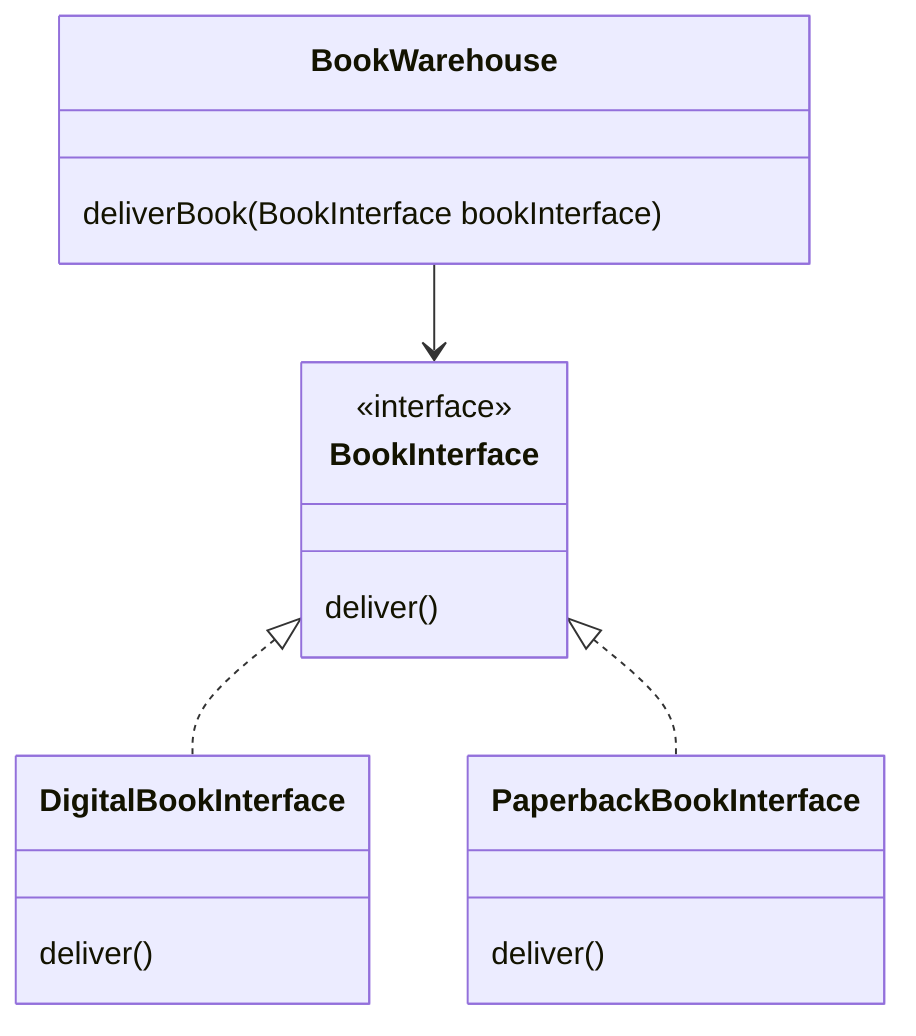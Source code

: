 classDiagram
class BookWarehouse {
    deliverBook(BookInterface bookInterface)
}
class BookInterface {
    deliver()
}
class DigitalBookInterface{
    deliver()
}
class PaperbackBookInterface{
    deliver()
}

<<interface>> BookInterface
BookInterface <|.. DigitalBookInterface
BookInterface <|.. PaperbackBookInterface
BookWarehouse --> BookInterface